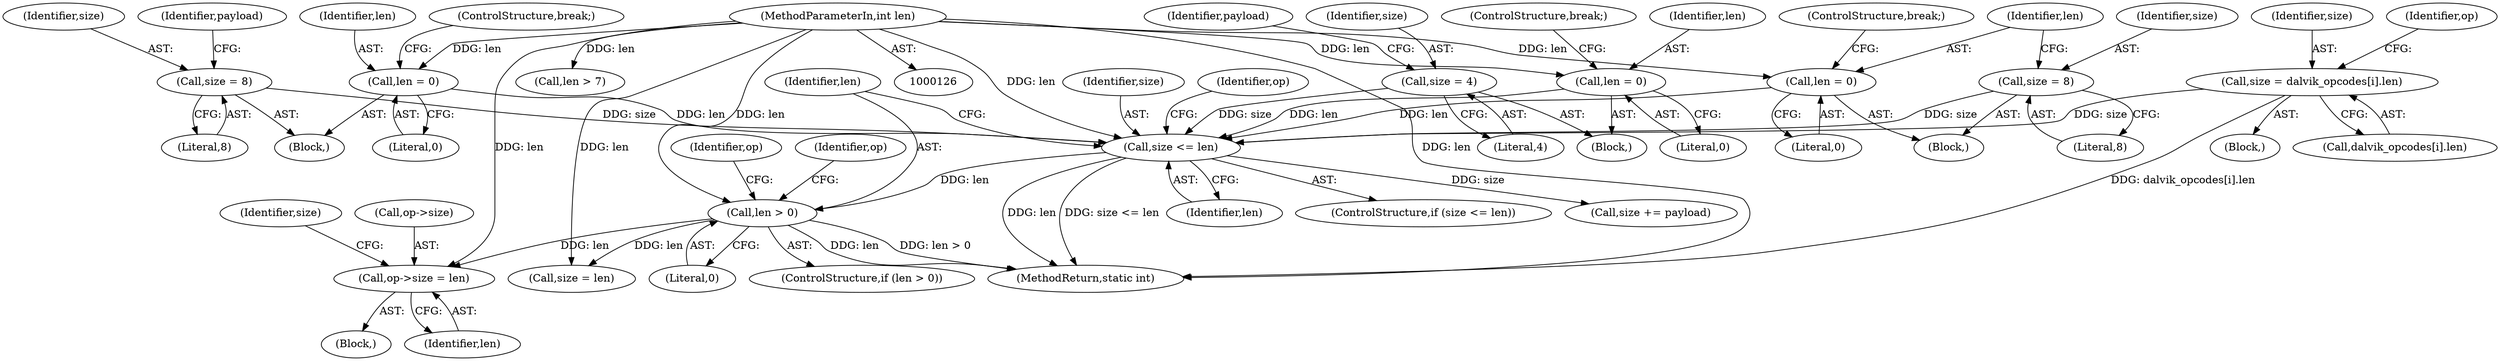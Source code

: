 digraph "0_radare2_f41e941341e44aa86edd4483c4487ec09a074257@pointer" {
"1002177" [label="(Call,op->size = len)"];
"1002168" [label="(Call,len > 0)"];
"1000356" [label="(Call,size <= len)"];
"1000343" [label="(Call,size = 8)"];
"1000227" [label="(Call,size = 8)"];
"1000148" [label="(Call,size = dalvik_opcodes[i].len)"];
"1000265" [label="(Call,size = 4)"];
"1000237" [label="(Call,len = 0)"];
"1000130" [label="(MethodParameterIn,int len)"];
"1000346" [label="(Call,len = 0)"];
"1000275" [label="(Call,len = 0)"];
"1002167" [label="(ControlStructure,if (len > 0))"];
"1000345" [label="(Literal,8)"];
"1002202" [label="(MethodReturn,static int)"];
"1002168" [label="(Call,len > 0)"];
"1000346" [label="(Call,len = 0)"];
"1000349" [label="(ControlStructure,break;)"];
"1000228" [label="(Identifier,size)"];
"1000278" [label="(ControlStructure,break;)"];
"1002183" [label="(Identifier,size)"];
"1000277" [label="(Literal,0)"];
"1000343" [label="(Call,size = 8)"];
"1000179" [label="(Block,)"];
"1002171" [label="(Block,)"];
"1000276" [label="(Identifier,len)"];
"1000148" [label="(Call,size = dalvik_opcodes[i].len)"];
"1000281" [label="(Call,len > 7)"];
"1000239" [label="(Literal,0)"];
"1000231" [label="(Identifier,payload)"];
"1000177" [label="(Block,)"];
"1000130" [label="(MethodParameterIn,int len)"];
"1002170" [label="(Literal,0)"];
"1000358" [label="(Identifier,len)"];
"1002182" [label="(Call,size = len)"];
"1000265" [label="(Call,size = 4)"];
"1000162" [label="(Identifier,op)"];
"1000266" [label="(Identifier,size)"];
"1000357" [label="(Identifier,size)"];
"1000242" [label="(Block,)"];
"1000131" [label="(Block,)"];
"1002169" [label="(Identifier,len)"];
"1000238" [label="(Identifier,len)"];
"1000356" [label="(Call,size <= len)"];
"1000150" [label="(Call,dalvik_opcodes[i].len)"];
"1002178" [label="(Call,op->size)"];
"1000269" [label="(Identifier,payload)"];
"1000227" [label="(Call,size = 8)"];
"1002174" [label="(Identifier,op)"];
"1000355" [label="(ControlStructure,if (size <= len))"];
"1000237" [label="(Call,len = 0)"];
"1000149" [label="(Identifier,size)"];
"1000267" [label="(Literal,4)"];
"1000275" [label="(Call,len = 0)"];
"1000344" [label="(Identifier,size)"];
"1002177" [label="(Call,op->size = len)"];
"1000229" [label="(Literal,8)"];
"1000347" [label="(Identifier,len)"];
"1000348" [label="(Literal,0)"];
"1000240" [label="(ControlStructure,break;)"];
"1002181" [label="(Identifier,len)"];
"1000362" [label="(Identifier,op)"];
"1002187" [label="(Identifier,op)"];
"1002190" [label="(Call,size += payload)"];
"1002177" -> "1002171"  [label="AST: "];
"1002177" -> "1002181"  [label="CFG: "];
"1002178" -> "1002177"  [label="AST: "];
"1002181" -> "1002177"  [label="AST: "];
"1002183" -> "1002177"  [label="CFG: "];
"1002168" -> "1002177"  [label="DDG: len"];
"1000130" -> "1002177"  [label="DDG: len"];
"1002168" -> "1002167"  [label="AST: "];
"1002168" -> "1002170"  [label="CFG: "];
"1002169" -> "1002168"  [label="AST: "];
"1002170" -> "1002168"  [label="AST: "];
"1002174" -> "1002168"  [label="CFG: "];
"1002187" -> "1002168"  [label="CFG: "];
"1002168" -> "1002202"  [label="DDG: len > 0"];
"1002168" -> "1002202"  [label="DDG: len"];
"1000356" -> "1002168"  [label="DDG: len"];
"1000130" -> "1002168"  [label="DDG: len"];
"1002168" -> "1002182"  [label="DDG: len"];
"1000356" -> "1000355"  [label="AST: "];
"1000356" -> "1000358"  [label="CFG: "];
"1000357" -> "1000356"  [label="AST: "];
"1000358" -> "1000356"  [label="AST: "];
"1000362" -> "1000356"  [label="CFG: "];
"1002169" -> "1000356"  [label="CFG: "];
"1000356" -> "1002202"  [label="DDG: size <= len"];
"1000356" -> "1002202"  [label="DDG: len"];
"1000343" -> "1000356"  [label="DDG: size"];
"1000227" -> "1000356"  [label="DDG: size"];
"1000148" -> "1000356"  [label="DDG: size"];
"1000265" -> "1000356"  [label="DDG: size"];
"1000237" -> "1000356"  [label="DDG: len"];
"1000346" -> "1000356"  [label="DDG: len"];
"1000275" -> "1000356"  [label="DDG: len"];
"1000130" -> "1000356"  [label="DDG: len"];
"1000356" -> "1002190"  [label="DDG: size"];
"1000343" -> "1000177"  [label="AST: "];
"1000343" -> "1000345"  [label="CFG: "];
"1000344" -> "1000343"  [label="AST: "];
"1000345" -> "1000343"  [label="AST: "];
"1000347" -> "1000343"  [label="CFG: "];
"1000227" -> "1000179"  [label="AST: "];
"1000227" -> "1000229"  [label="CFG: "];
"1000228" -> "1000227"  [label="AST: "];
"1000229" -> "1000227"  [label="AST: "];
"1000231" -> "1000227"  [label="CFG: "];
"1000148" -> "1000131"  [label="AST: "];
"1000148" -> "1000150"  [label="CFG: "];
"1000149" -> "1000148"  [label="AST: "];
"1000150" -> "1000148"  [label="AST: "];
"1000162" -> "1000148"  [label="CFG: "];
"1000148" -> "1002202"  [label="DDG: dalvik_opcodes[i].len"];
"1000265" -> "1000242"  [label="AST: "];
"1000265" -> "1000267"  [label="CFG: "];
"1000266" -> "1000265"  [label="AST: "];
"1000267" -> "1000265"  [label="AST: "];
"1000269" -> "1000265"  [label="CFG: "];
"1000237" -> "1000179"  [label="AST: "];
"1000237" -> "1000239"  [label="CFG: "];
"1000238" -> "1000237"  [label="AST: "];
"1000239" -> "1000237"  [label="AST: "];
"1000240" -> "1000237"  [label="CFG: "];
"1000130" -> "1000237"  [label="DDG: len"];
"1000130" -> "1000126"  [label="AST: "];
"1000130" -> "1002202"  [label="DDG: len"];
"1000130" -> "1000275"  [label="DDG: len"];
"1000130" -> "1000281"  [label="DDG: len"];
"1000130" -> "1000346"  [label="DDG: len"];
"1000130" -> "1002182"  [label="DDG: len"];
"1000346" -> "1000177"  [label="AST: "];
"1000346" -> "1000348"  [label="CFG: "];
"1000347" -> "1000346"  [label="AST: "];
"1000348" -> "1000346"  [label="AST: "];
"1000349" -> "1000346"  [label="CFG: "];
"1000275" -> "1000242"  [label="AST: "];
"1000275" -> "1000277"  [label="CFG: "];
"1000276" -> "1000275"  [label="AST: "];
"1000277" -> "1000275"  [label="AST: "];
"1000278" -> "1000275"  [label="CFG: "];
}
